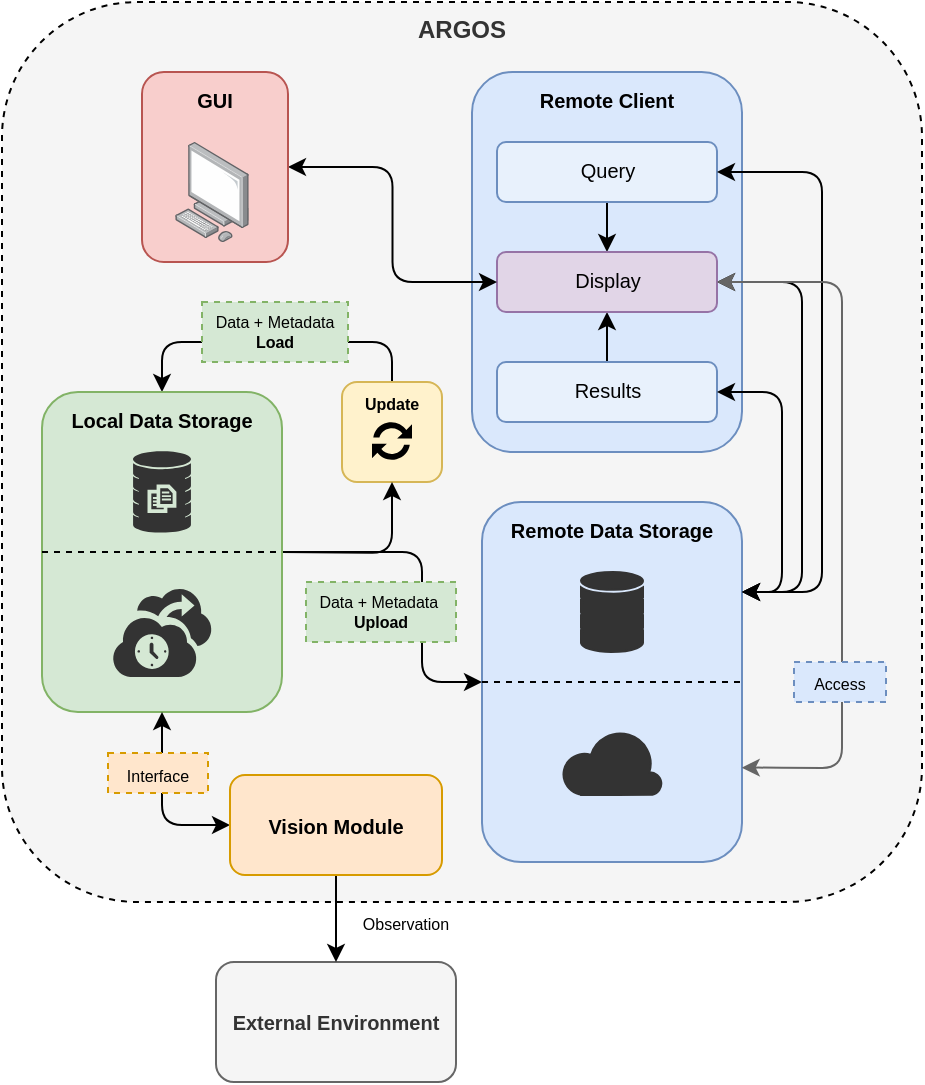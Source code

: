 <mxfile version="12.3.2" type="device" pages="1"><diagram id="W4YoxHqJ7ljF0rJo9Q7f" name="Page-1"><mxGraphModel dx="2012" dy="4192" grid="1" gridSize="10" guides="1" tooltips="1" connect="1" arrows="1" fold="1" page="1" pageScale="1" pageWidth="827" pageHeight="1169" math="0" shadow="0"><root><mxCell id="0"/><mxCell id="1" parent="0"/><mxCell id="OvpXFQ4v2qYkm3-OHkon-1" value="&lt;span&gt;ARGOS&lt;/span&gt;" style="rounded=1;whiteSpace=wrap;html=1;dashed=1;verticalAlign=top;fontStyle=1;fillColor=#f5f5f5;strokeColor=#000000;fontColor=#333333;" parent="1" vertex="1"><mxGeometry x="-650" y="-3330" width="460" height="450" as="geometry"/></mxCell><mxCell id="OvpXFQ4v2qYkm3-OHkon-2" style="edgeStyle=orthogonalEdgeStyle;rounded=1;orthogonalLoop=1;jettySize=auto;html=1;exitX=0.5;exitY=0;exitDx=0;exitDy=0;entryX=0.5;entryY=0;entryDx=0;entryDy=0;fontSize=8;" parent="1" source="OvpXFQ4v2qYkm3-OHkon-3" target="OvpXFQ4v2qYkm3-OHkon-7" edge="1"><mxGeometry relative="1" as="geometry"><Array as="points"><mxPoint x="-455" y="-3160"/><mxPoint x="-570" y="-3160"/></Array></mxGeometry></mxCell><mxCell id="OvpXFQ4v2qYkm3-OHkon-3" value="Update" style="rounded=1;whiteSpace=wrap;html=1;strokeColor=#d6b656;fillColor=#fff2cc;fontSize=8;verticalAlign=top;fontStyle=1" parent="1" vertex="1"><mxGeometry x="-480" y="-3140" width="50" height="50" as="geometry"/></mxCell><mxCell id="OvpXFQ4v2qYkm3-OHkon-4" value="&lt;font size=&quot;1&quot;&gt;&lt;b&gt;Remote Data Storage&lt;/b&gt;&lt;/font&gt;" style="rounded=1;whiteSpace=wrap;html=1;strokeColor=#6c8ebf;fillColor=#dae8fc;verticalAlign=top;fontStyle=0" parent="1" vertex="1"><mxGeometry x="-410" y="-3080" width="130" height="180" as="geometry"/></mxCell><mxCell id="OvpXFQ4v2qYkm3-OHkon-5" style="edgeStyle=orthogonalEdgeStyle;rounded=1;orthogonalLoop=1;jettySize=auto;html=1;entryX=0;entryY=0.5;entryDx=0;entryDy=0;exitX=1;exitY=0.5;exitDx=0;exitDy=0;" parent="1" source="OvpXFQ4v2qYkm3-OHkon-7" target="OvpXFQ4v2qYkm3-OHkon-4" edge="1"><mxGeometry relative="1" as="geometry"><Array as="points"><mxPoint x="-440" y="-3055"/><mxPoint x="-440" y="-2990"/></Array><mxPoint x="-510" y="-3060" as="sourcePoint"/></mxGeometry></mxCell><mxCell id="OvpXFQ4v2qYkm3-OHkon-6" style="edgeStyle=orthogonalEdgeStyle;rounded=1;orthogonalLoop=1;jettySize=auto;html=1;entryX=0.5;entryY=1;entryDx=0;entryDy=0;fontSize=8;" parent="1" target="OvpXFQ4v2qYkm3-OHkon-3" edge="1"><mxGeometry relative="1" as="geometry"><mxPoint x="-510" y="-3055" as="sourcePoint"/></mxGeometry></mxCell><mxCell id="OvpXFQ4v2qYkm3-OHkon-7" value="&lt;font style=&quot;font-size: 10px&quot;&gt;Local Data Storage&lt;/font&gt;" style="rounded=1;whiteSpace=wrap;html=1;strokeColor=#82b366;fillColor=#d5e8d4;verticalAlign=top;fontStyle=1" parent="1" vertex="1"><mxGeometry x="-630" y="-3135" width="120" height="160" as="geometry"/></mxCell><mxCell id="OvpXFQ4v2qYkm3-OHkon-8" value="&lt;font style=&quot;font-size: 10px&quot;&gt;&lt;b&gt;External Environment&lt;/b&gt;&lt;/font&gt;" style="rounded=1;whiteSpace=wrap;html=1;strokeColor=#666666;fillColor=#f5f5f5;fontColor=#333333;fontStyle=0" parent="1" vertex="1"><mxGeometry x="-543" y="-2850" width="120" height="60" as="geometry"/></mxCell><mxCell id="OvpXFQ4v2qYkm3-OHkon-9" style="edgeStyle=orthogonalEdgeStyle;rounded=0;orthogonalLoop=1;jettySize=auto;html=1;exitX=0.5;exitY=1;exitDx=0;exitDy=0;entryX=0.5;entryY=0;entryDx=0;entryDy=0;" parent="1" source="OvpXFQ4v2qYkm3-OHkon-11" target="OvpXFQ4v2qYkm3-OHkon-8" edge="1"><mxGeometry relative="1" as="geometry"/></mxCell><mxCell id="OvpXFQ4v2qYkm3-OHkon-10" style="edgeStyle=orthogonalEdgeStyle;rounded=1;orthogonalLoop=1;jettySize=auto;html=1;exitX=0;exitY=0.5;exitDx=0;exitDy=0;fontSize=8;fontColor=#FFFFFF;startArrow=classic;startFill=1;" parent="1" source="OvpXFQ4v2qYkm3-OHkon-11" target="OvpXFQ4v2qYkm3-OHkon-7" edge="1"><mxGeometry relative="1" as="geometry"/></mxCell><mxCell id="OvpXFQ4v2qYkm3-OHkon-11" value="&lt;font size=&quot;1&quot;&gt;&lt;b&gt;Vision Module&lt;/b&gt;&lt;/font&gt;" style="rounded=1;whiteSpace=wrap;html=1;strokeColor=#d79b00;fillColor=#ffe6cc;fontStyle=0" parent="1" vertex="1"><mxGeometry x="-536" y="-2943.5" width="106" height="50" as="geometry"/></mxCell><mxCell id="OvpXFQ4v2qYkm3-OHkon-12" value="Data + Metadata&amp;nbsp;&lt;br&gt;&lt;b&gt;Upload&lt;/b&gt;" style="text;html=1;strokeColor=#82b366;fillColor=#d5e8d4;align=center;verticalAlign=middle;whiteSpace=wrap;rounded=0;dashed=1;fontSize=8;" parent="1" vertex="1"><mxGeometry x="-498" y="-3040" width="75" height="30" as="geometry"/></mxCell><mxCell id="OvpXFQ4v2qYkm3-OHkon-13" value="&lt;font style=&quot;font-size: 8px&quot;&gt;Interface&lt;/font&gt;" style="text;html=1;strokeColor=#d79b00;fillColor=#ffe6cc;align=center;verticalAlign=middle;whiteSpace=wrap;rounded=0;dashed=1;fontSize=10;" parent="1" vertex="1"><mxGeometry x="-597" y="-2954.5" width="50" height="20" as="geometry"/></mxCell><mxCell id="OvpXFQ4v2qYkm3-OHkon-14" value="" style="endArrow=none;dashed=1;html=1;exitX=0;exitY=0.5;exitDx=0;exitDy=0;entryX=1;entryY=0.5;entryDx=0;entryDy=0;" parent="1" source="OvpXFQ4v2qYkm3-OHkon-4" target="OvpXFQ4v2qYkm3-OHkon-4" edge="1"><mxGeometry width="50" height="50" relative="1" as="geometry"><mxPoint x="-230" y="-2925" as="sourcePoint"/><mxPoint x="-180" y="-2975" as="targetPoint"/></mxGeometry></mxCell><mxCell id="OvpXFQ4v2qYkm3-OHkon-15" value="" style="endArrow=none;dashed=1;html=1;exitX=0;exitY=0.5;exitDx=0;exitDy=0;entryX=1;entryY=0.5;entryDx=0;entryDy=0;" parent="1" source="OvpXFQ4v2qYkm3-OHkon-7" target="OvpXFQ4v2qYkm3-OHkon-7" edge="1"><mxGeometry width="50" height="50" relative="1" as="geometry"><mxPoint x="-720" y="-2955" as="sourcePoint"/><mxPoint x="-670" y="-3005" as="targetPoint"/></mxGeometry></mxCell><mxCell id="OvpXFQ4v2qYkm3-OHkon-16" value="" style="verticalLabelPosition=bottom;html=1;verticalAlign=top;align=center;strokeColor=none;fillColor=#333333;shape=mxgraph.azure.backup_service;dashed=1;" parent="1" vertex="1"><mxGeometry x="-595" y="-3037.5" width="50" height="45" as="geometry"/></mxCell><mxCell id="OvpXFQ4v2qYkm3-OHkon-17" value="" style="html=1;aspect=fixed;strokeColor=none;shadow=0;align=center;verticalAlign=top;fillColor=#333333;shape=mxgraph.gcp2.database_3;dashed=1;" parent="1" vertex="1"><mxGeometry x="-584.5" y="-3105.5" width="29" height="41" as="geometry"/></mxCell><mxCell id="OvpXFQ4v2qYkm3-OHkon-18" value="" style="pointerEvents=1;shadow=0;dashed=0;html=1;strokeColor=none;labelPosition=center;verticalLabelPosition=bottom;verticalAlign=top;align=center;fillColor=#000000;shape=mxgraph.mscae.intune.update;fontSize=8;direction=east;flipH=0;" parent="1" vertex="1"><mxGeometry x="-465" y="-3120.5" width="20" height="20" as="geometry"/></mxCell><mxCell id="OvpXFQ4v2qYkm3-OHkon-19" value="" style="html=1;aspect=fixed;strokeColor=#333333;shadow=0;align=center;verticalAlign=middle;fillColor=#333333;shape=mxgraph.gcp2.database_2;fontSize=8;fontColor=#333333;" parent="1" vertex="1"><mxGeometry x="-360.5" y="-3045" width="31" height="40" as="geometry"/></mxCell><mxCell id="OvpXFQ4v2qYkm3-OHkon-20" value="" style="verticalLabelPosition=bottom;html=1;verticalAlign=top;align=center;strokeColor=#333333;fillColor=#333333;shape=mxgraph.azure.cloud;fontSize=8;" parent="1" vertex="1"><mxGeometry x="-370" y="-2966" width="50" height="32.5" as="geometry"/></mxCell><mxCell id="OvpXFQ4v2qYkm3-OHkon-21" value="Data + Metadata &lt;b&gt;Load&lt;/b&gt;" style="text;html=1;strokeColor=#82b366;fillColor=#d5e8d4;align=center;verticalAlign=middle;whiteSpace=wrap;rounded=0;dashed=1;fontSize=8;" parent="1" vertex="1"><mxGeometry x="-550" y="-3180" width="73" height="30" as="geometry"/></mxCell><mxCell id="OvpXFQ4v2qYkm3-OHkon-22" value="&lt;font size=&quot;1&quot;&gt;&lt;b&gt;Remote Client&lt;/b&gt;&lt;/font&gt;" style="rounded=1;whiteSpace=wrap;html=1;strokeColor=#6c8ebf;fillColor=#dae8fc;verticalAlign=top;" parent="1" vertex="1"><mxGeometry x="-415" y="-3295" width="135" height="190" as="geometry"/></mxCell><mxCell id="OvpXFQ4v2qYkm3-OHkon-23" style="edgeStyle=orthogonalEdgeStyle;rounded=1;orthogonalLoop=1;jettySize=auto;html=1;exitX=0.5;exitY=1;exitDx=0;exitDy=0;entryX=0.5;entryY=0;entryDx=0;entryDy=0;startArrow=none;startFill=0;" parent="1" source="OvpXFQ4v2qYkm3-OHkon-24" target="OvpXFQ4v2qYkm3-OHkon-27" edge="1"><mxGeometry relative="1" as="geometry"/></mxCell><mxCell id="OvpXFQ4v2qYkm3-OHkon-24" value="&lt;font style=&quot;font-size: 10px&quot;&gt;Query&lt;/font&gt;" style="rounded=1;whiteSpace=wrap;html=1;strokeColor=#6c8ebf;fillColor=#E8F1FC;verticalAlign=top;fontStyle=0" parent="1" vertex="1"><mxGeometry x="-402.5" y="-3260" width="110" height="30" as="geometry"/></mxCell><mxCell id="OvpXFQ4v2qYkm3-OHkon-25" style="edgeStyle=orthogonalEdgeStyle;rounded=1;orthogonalLoop=1;jettySize=auto;html=1;exitX=1;exitY=0.5;exitDx=0;exitDy=0;entryX=1;entryY=0.25;entryDx=0;entryDy=0;startArrow=classic;startFill=1;" parent="1" source="OvpXFQ4v2qYkm3-OHkon-27" target="OvpXFQ4v2qYkm3-OHkon-4" edge="1"><mxGeometry relative="1" as="geometry"><Array as="points"><mxPoint x="-250" y="-3190"/><mxPoint x="-250" y="-3035"/></Array></mxGeometry></mxCell><mxCell id="OvpXFQ4v2qYkm3-OHkon-26" style="edgeStyle=orthogonalEdgeStyle;rounded=1;orthogonalLoop=1;jettySize=auto;html=1;exitX=0.5;exitY=1;exitDx=0;exitDy=0;entryX=0.5;entryY=0;entryDx=0;entryDy=0;startArrow=classic;startFill=1;endArrow=none;endFill=0;" parent="1" source="OvpXFQ4v2qYkm3-OHkon-27" target="OvpXFQ4v2qYkm3-OHkon-28" edge="1"><mxGeometry relative="1" as="geometry"/></mxCell><mxCell id="OvpXFQ4v2qYkm3-OHkon-27" value="&lt;font style=&quot;font-size: 10px&quot;&gt;Display&lt;/font&gt;" style="rounded=1;whiteSpace=wrap;html=1;strokeColor=#9673a6;fillColor=#e1d5e7;verticalAlign=top;fontStyle=0;" parent="1" vertex="1"><mxGeometry x="-402.5" y="-3205" width="110" height="30" as="geometry"/></mxCell><mxCell id="OvpXFQ4v2qYkm3-OHkon-28" value="&lt;font style=&quot;font-size: 10px&quot;&gt;Results&lt;/font&gt;" style="rounded=1;whiteSpace=wrap;html=1;strokeColor=#6C8EBF;fillColor=#E8F1FC;verticalAlign=top;fontStyle=0" parent="1" vertex="1"><mxGeometry x="-402.5" y="-3150" width="110" height="30" as="geometry"/></mxCell><mxCell id="OvpXFQ4v2qYkm3-OHkon-29" style="edgeStyle=orthogonalEdgeStyle;rounded=1;orthogonalLoop=1;jettySize=auto;html=1;exitX=1;exitY=0.25;exitDx=0;exitDy=0;entryX=1;entryY=0.5;entryDx=0;entryDy=0;startArrow=classic;startFill=1;" parent="1" source="OvpXFQ4v2qYkm3-OHkon-4" target="OvpXFQ4v2qYkm3-OHkon-24" edge="1"><mxGeometry relative="1" as="geometry"><Array as="points"><mxPoint x="-240" y="-3035"/><mxPoint x="-240" y="-3245"/></Array></mxGeometry></mxCell><mxCell id="OvpXFQ4v2qYkm3-OHkon-30" style="edgeStyle=orthogonalEdgeStyle;rounded=1;orthogonalLoop=1;jettySize=auto;html=1;exitX=1;exitY=0.5;exitDx=0;exitDy=0;entryX=1;entryY=0.25;entryDx=0;entryDy=0;startArrow=classic;startFill=1;" parent="1" source="OvpXFQ4v2qYkm3-OHkon-28" target="OvpXFQ4v2qYkm3-OHkon-4" edge="1"><mxGeometry relative="1" as="geometry"><Array as="points"><mxPoint x="-260" y="-3135"/><mxPoint x="-260" y="-3035"/></Array></mxGeometry></mxCell><mxCell id="OvpXFQ4v2qYkm3-OHkon-31" style="edgeStyle=orthogonalEdgeStyle;rounded=1;orthogonalLoop=1;jettySize=auto;html=1;exitX=1;exitY=0.5;exitDx=0;exitDy=0;entryX=0;entryY=0.5;entryDx=0;entryDy=0;startArrow=classic;startFill=1;" parent="1" source="OvpXFQ4v2qYkm3-OHkon-32" target="OvpXFQ4v2qYkm3-OHkon-27" edge="1"><mxGeometry relative="1" as="geometry"/></mxCell><mxCell id="OvpXFQ4v2qYkm3-OHkon-32" value="&lt;div&gt;&lt;span style=&quot;font-size: 10px&quot;&gt;GUI&lt;/span&gt;&lt;/div&gt;" style="rounded=1;whiteSpace=wrap;html=1;strokeColor=#b85450;fillColor=#f8cecc;verticalAlign=top;align=center;fontStyle=1" parent="1" vertex="1"><mxGeometry x="-580" y="-3295" width="73" height="95" as="geometry"/></mxCell><mxCell id="OvpXFQ4v2qYkm3-OHkon-33" value="" style="points=[];aspect=fixed;html=1;align=center;shadow=0;dashed=0;image;image=img/lib/allied_telesis/computer_and_terminals/Personal_Computer.svg;strokeColor=#6C8EBF;fillColor=#000000;" parent="1" vertex="1"><mxGeometry x="-564" y="-3260" width="38" height="50" as="geometry"/></mxCell><mxCell id="OvpXFQ4v2qYkm3-OHkon-34" style="edgeStyle=orthogonalEdgeStyle;rounded=1;orthogonalLoop=1;jettySize=auto;html=1;exitX=0.999;exitY=0.738;exitDx=0;exitDy=0;entryX=1;entryY=0.5;entryDx=0;entryDy=0;startArrow=classic;startFill=1;fillColor=#f5f5f5;strokeColor=#666666;exitPerimeter=0;" parent="1" source="OvpXFQ4v2qYkm3-OHkon-4" target="OvpXFQ4v2qYkm3-OHkon-27" edge="1"><mxGeometry relative="1" as="geometry"><Array as="points"><mxPoint x="-270" y="-2947"/><mxPoint x="-230" y="-2947"/><mxPoint x="-230" y="-3185"/></Array></mxGeometry></mxCell><mxCell id="OvpXFQ4v2qYkm3-OHkon-35" value="&lt;font style=&quot;font-size: 8px&quot;&gt;Observation&lt;/font&gt;" style="text;html=1;strokeColor=none;fillColor=none;align=center;verticalAlign=middle;whiteSpace=wrap;rounded=0;dashed=1;fontSize=10;" parent="1" vertex="1"><mxGeometry x="-483" y="-2880" width="70" height="20" as="geometry"/></mxCell><mxCell id="OvpXFQ4v2qYkm3-OHkon-36" value="&lt;font style=&quot;font-size: 8px&quot;&gt;Access&lt;/font&gt;" style="text;html=1;align=center;verticalAlign=middle;whiteSpace=wrap;rounded=0;dashed=1;fontSize=10;fillColor=#dae8fc;strokeColor=#6c8ebf;" parent="1" vertex="1"><mxGeometry x="-254" y="-3000" width="46" height="20" as="geometry"/></mxCell></root></mxGraphModel></diagram></mxfile>